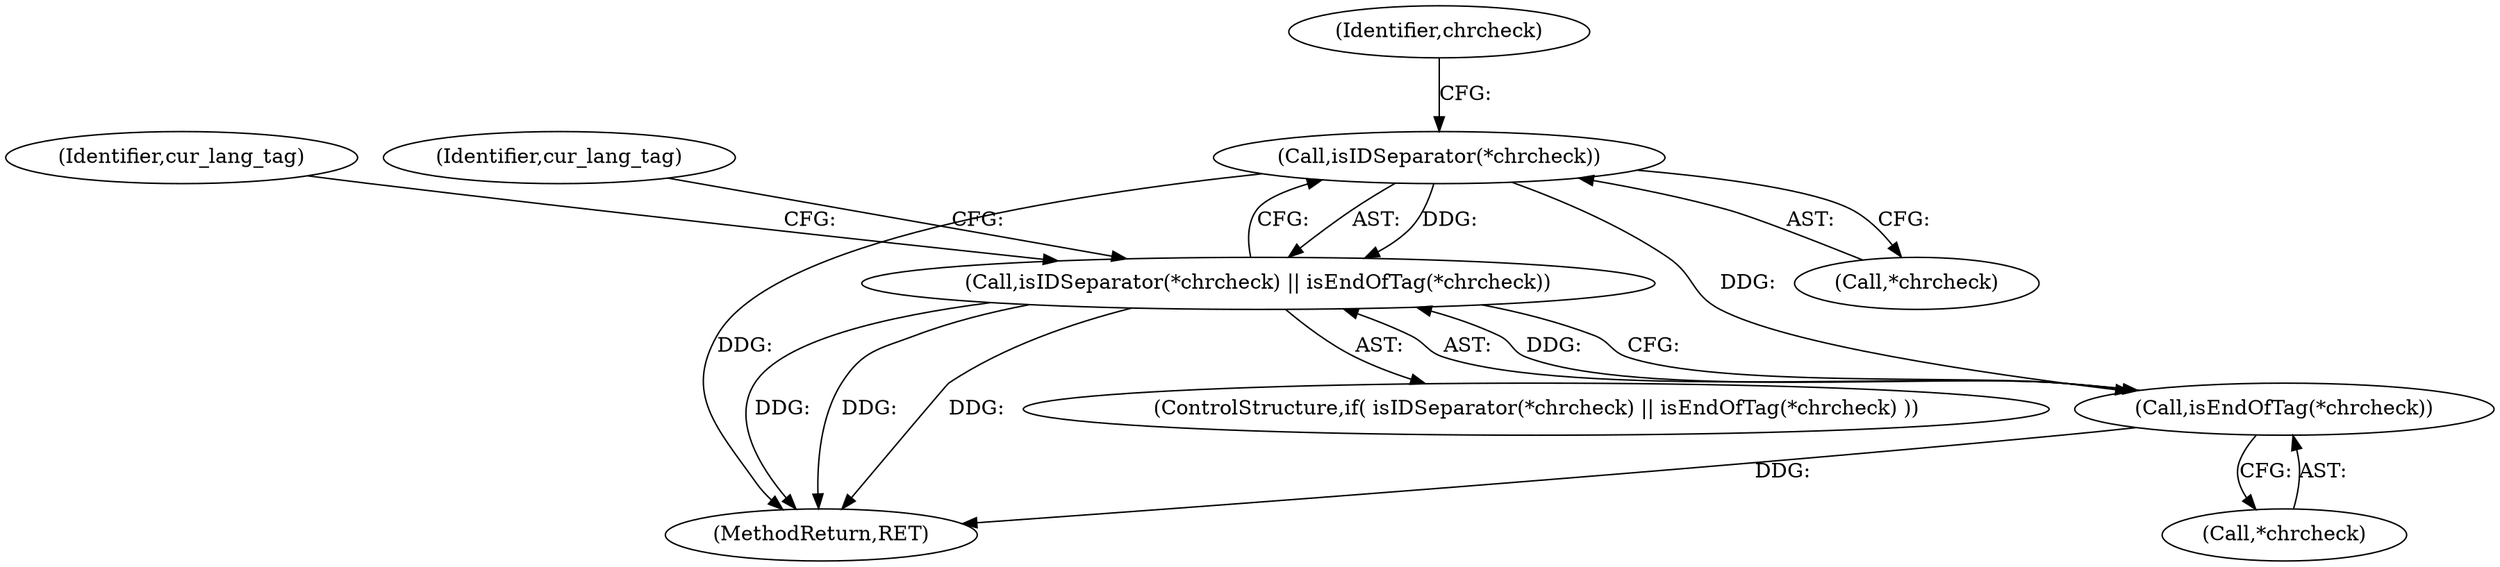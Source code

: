 digraph "0_php-src_97eff7eb57fc2320c267a949cffd622c38712484?w=1_10@pointer" {
"1000287" [label="(Call,isIDSeparator(*chrcheck))"];
"1000286" [label="(Call,isIDSeparator(*chrcheck) || isEndOfTag(*chrcheck))"];
"1000290" [label="(Call,isEndOfTag(*chrcheck))"];
"1000285" [label="(ControlStructure,if( isIDSeparator(*chrcheck) || isEndOfTag(*chrcheck) ))"];
"1000295" [label="(Identifier,cur_lang_tag)"];
"1000288" [label="(Call,*chrcheck)"];
"1000287" [label="(Call,isIDSeparator(*chrcheck))"];
"1000286" [label="(Call,isIDSeparator(*chrcheck) || isEndOfTag(*chrcheck))"];
"1000431" [label="(MethodReturn,RET)"];
"1000292" [label="(Identifier,chrcheck)"];
"1000291" [label="(Call,*chrcheck)"];
"1000316" [label="(Identifier,cur_lang_tag)"];
"1000290" [label="(Call,isEndOfTag(*chrcheck))"];
"1000287" -> "1000286"  [label="AST: "];
"1000287" -> "1000288"  [label="CFG: "];
"1000288" -> "1000287"  [label="AST: "];
"1000292" -> "1000287"  [label="CFG: "];
"1000286" -> "1000287"  [label="CFG: "];
"1000287" -> "1000431"  [label="DDG: "];
"1000287" -> "1000286"  [label="DDG: "];
"1000287" -> "1000290"  [label="DDG: "];
"1000286" -> "1000285"  [label="AST: "];
"1000286" -> "1000290"  [label="CFG: "];
"1000290" -> "1000286"  [label="AST: "];
"1000295" -> "1000286"  [label="CFG: "];
"1000316" -> "1000286"  [label="CFG: "];
"1000286" -> "1000431"  [label="DDG: "];
"1000286" -> "1000431"  [label="DDG: "];
"1000286" -> "1000431"  [label="DDG: "];
"1000290" -> "1000286"  [label="DDG: "];
"1000290" -> "1000291"  [label="CFG: "];
"1000291" -> "1000290"  [label="AST: "];
"1000290" -> "1000431"  [label="DDG: "];
}
